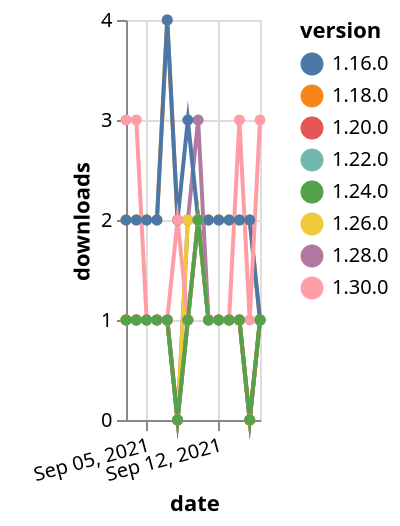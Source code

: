 {"$schema": "https://vega.github.io/schema/vega-lite/v5.json", "description": "A simple bar chart with embedded data.", "data": {"values": [{"date": "2021-09-03", "total": 2472, "delta": 2, "version": "1.18.0"}, {"date": "2021-09-04", "total": 2474, "delta": 2, "version": "1.18.0"}, {"date": "2021-09-05", "total": 2476, "delta": 2, "version": "1.18.0"}, {"date": "2021-09-06", "total": 2478, "delta": 2, "version": "1.18.0"}, {"date": "2021-09-07", "total": 2482, "delta": 4, "version": "1.18.0"}, {"date": "2021-09-08", "total": 2484, "delta": 2, "version": "1.18.0"}, {"date": "2021-09-09", "total": 2486, "delta": 2, "version": "1.18.0"}, {"date": "2021-09-10", "total": 2488, "delta": 2, "version": "1.18.0"}, {"date": "2021-09-11", "total": 2490, "delta": 2, "version": "1.18.0"}, {"date": "2021-09-12", "total": 2492, "delta": 2, "version": "1.18.0"}, {"date": "2021-09-13", "total": 2494, "delta": 2, "version": "1.18.0"}, {"date": "2021-09-14", "total": 2496, "delta": 2, "version": "1.18.0"}, {"date": "2021-09-15", "total": 2498, "delta": 2, "version": "1.18.0"}, {"date": "2021-09-16", "total": 2499, "delta": 1, "version": "1.18.0"}, {"date": "2021-09-03", "total": 192, "delta": 1, "version": "1.22.0"}, {"date": "2021-09-04", "total": 193, "delta": 1, "version": "1.22.0"}, {"date": "2021-09-05", "total": 194, "delta": 1, "version": "1.22.0"}, {"date": "2021-09-06", "total": 195, "delta": 1, "version": "1.22.0"}, {"date": "2021-09-07", "total": 196, "delta": 1, "version": "1.22.0"}, {"date": "2021-09-08", "total": 196, "delta": 0, "version": "1.22.0"}, {"date": "2021-09-09", "total": 197, "delta": 1, "version": "1.22.0"}, {"date": "2021-09-10", "total": 199, "delta": 2, "version": "1.22.0"}, {"date": "2021-09-11", "total": 200, "delta": 1, "version": "1.22.0"}, {"date": "2021-09-12", "total": 201, "delta": 1, "version": "1.22.0"}, {"date": "2021-09-13", "total": 202, "delta": 1, "version": "1.22.0"}, {"date": "2021-09-14", "total": 203, "delta": 1, "version": "1.22.0"}, {"date": "2021-09-15", "total": 203, "delta": 0, "version": "1.22.0"}, {"date": "2021-09-16", "total": 204, "delta": 1, "version": "1.22.0"}, {"date": "2021-09-03", "total": 295, "delta": 1, "version": "1.28.0"}, {"date": "2021-09-04", "total": 296, "delta": 1, "version": "1.28.0"}, {"date": "2021-09-05", "total": 297, "delta": 1, "version": "1.28.0"}, {"date": "2021-09-06", "total": 298, "delta": 1, "version": "1.28.0"}, {"date": "2021-09-07", "total": 299, "delta": 1, "version": "1.28.0"}, {"date": "2021-09-08", "total": 299, "delta": 0, "version": "1.28.0"}, {"date": "2021-09-09", "total": 301, "delta": 2, "version": "1.28.0"}, {"date": "2021-09-10", "total": 304, "delta": 3, "version": "1.28.0"}, {"date": "2021-09-11", "total": 305, "delta": 1, "version": "1.28.0"}, {"date": "2021-09-12", "total": 306, "delta": 1, "version": "1.28.0"}, {"date": "2021-09-13", "total": 307, "delta": 1, "version": "1.28.0"}, {"date": "2021-09-14", "total": 308, "delta": 1, "version": "1.28.0"}, {"date": "2021-09-15", "total": 308, "delta": 0, "version": "1.28.0"}, {"date": "2021-09-16", "total": 309, "delta": 1, "version": "1.28.0"}, {"date": "2021-09-03", "total": 164, "delta": 1, "version": "1.26.0"}, {"date": "2021-09-04", "total": 165, "delta": 1, "version": "1.26.0"}, {"date": "2021-09-05", "total": 166, "delta": 1, "version": "1.26.0"}, {"date": "2021-09-06", "total": 167, "delta": 1, "version": "1.26.0"}, {"date": "2021-09-07", "total": 168, "delta": 1, "version": "1.26.0"}, {"date": "2021-09-08", "total": 168, "delta": 0, "version": "1.26.0"}, {"date": "2021-09-09", "total": 170, "delta": 2, "version": "1.26.0"}, {"date": "2021-09-10", "total": 172, "delta": 2, "version": "1.26.0"}, {"date": "2021-09-11", "total": 173, "delta": 1, "version": "1.26.0"}, {"date": "2021-09-12", "total": 174, "delta": 1, "version": "1.26.0"}, {"date": "2021-09-13", "total": 175, "delta": 1, "version": "1.26.0"}, {"date": "2021-09-14", "total": 176, "delta": 1, "version": "1.26.0"}, {"date": "2021-09-15", "total": 176, "delta": 0, "version": "1.26.0"}, {"date": "2021-09-16", "total": 177, "delta": 1, "version": "1.26.0"}, {"date": "2021-09-03", "total": 303, "delta": 1, "version": "1.20.0"}, {"date": "2021-09-04", "total": 304, "delta": 1, "version": "1.20.0"}, {"date": "2021-09-05", "total": 305, "delta": 1, "version": "1.20.0"}, {"date": "2021-09-06", "total": 306, "delta": 1, "version": "1.20.0"}, {"date": "2021-09-07", "total": 307, "delta": 1, "version": "1.20.0"}, {"date": "2021-09-08", "total": 307, "delta": 0, "version": "1.20.0"}, {"date": "2021-09-09", "total": 308, "delta": 1, "version": "1.20.0"}, {"date": "2021-09-10", "total": 310, "delta": 2, "version": "1.20.0"}, {"date": "2021-09-11", "total": 311, "delta": 1, "version": "1.20.0"}, {"date": "2021-09-12", "total": 312, "delta": 1, "version": "1.20.0"}, {"date": "2021-09-13", "total": 313, "delta": 1, "version": "1.20.0"}, {"date": "2021-09-14", "total": 314, "delta": 1, "version": "1.20.0"}, {"date": "2021-09-15", "total": 314, "delta": 0, "version": "1.20.0"}, {"date": "2021-09-16", "total": 315, "delta": 1, "version": "1.20.0"}, {"date": "2021-09-03", "total": 2968, "delta": 2, "version": "1.16.0"}, {"date": "2021-09-04", "total": 2970, "delta": 2, "version": "1.16.0"}, {"date": "2021-09-05", "total": 2972, "delta": 2, "version": "1.16.0"}, {"date": "2021-09-06", "total": 2974, "delta": 2, "version": "1.16.0"}, {"date": "2021-09-07", "total": 2978, "delta": 4, "version": "1.16.0"}, {"date": "2021-09-08", "total": 2980, "delta": 2, "version": "1.16.0"}, {"date": "2021-09-09", "total": 2983, "delta": 3, "version": "1.16.0"}, {"date": "2021-09-10", "total": 2985, "delta": 2, "version": "1.16.0"}, {"date": "2021-09-11", "total": 2987, "delta": 2, "version": "1.16.0"}, {"date": "2021-09-12", "total": 2989, "delta": 2, "version": "1.16.0"}, {"date": "2021-09-13", "total": 2991, "delta": 2, "version": "1.16.0"}, {"date": "2021-09-14", "total": 2993, "delta": 2, "version": "1.16.0"}, {"date": "2021-09-15", "total": 2995, "delta": 2, "version": "1.16.0"}, {"date": "2021-09-16", "total": 2996, "delta": 1, "version": "1.16.0"}, {"date": "2021-09-03", "total": 157, "delta": 3, "version": "1.30.0"}, {"date": "2021-09-04", "total": 160, "delta": 3, "version": "1.30.0"}, {"date": "2021-09-05", "total": 161, "delta": 1, "version": "1.30.0"}, {"date": "2021-09-06", "total": 162, "delta": 1, "version": "1.30.0"}, {"date": "2021-09-07", "total": 163, "delta": 1, "version": "1.30.0"}, {"date": "2021-09-08", "total": 165, "delta": 2, "version": "1.30.0"}, {"date": "2021-09-09", "total": 166, "delta": 1, "version": "1.30.0"}, {"date": "2021-09-10", "total": 168, "delta": 2, "version": "1.30.0"}, {"date": "2021-09-11", "total": 169, "delta": 1, "version": "1.30.0"}, {"date": "2021-09-12", "total": 170, "delta": 1, "version": "1.30.0"}, {"date": "2021-09-13", "total": 171, "delta": 1, "version": "1.30.0"}, {"date": "2021-09-14", "total": 174, "delta": 3, "version": "1.30.0"}, {"date": "2021-09-15", "total": 175, "delta": 1, "version": "1.30.0"}, {"date": "2021-09-16", "total": 178, "delta": 3, "version": "1.30.0"}, {"date": "2021-09-03", "total": 206, "delta": 1, "version": "1.24.0"}, {"date": "2021-09-04", "total": 207, "delta": 1, "version": "1.24.0"}, {"date": "2021-09-05", "total": 208, "delta": 1, "version": "1.24.0"}, {"date": "2021-09-06", "total": 209, "delta": 1, "version": "1.24.0"}, {"date": "2021-09-07", "total": 210, "delta": 1, "version": "1.24.0"}, {"date": "2021-09-08", "total": 210, "delta": 0, "version": "1.24.0"}, {"date": "2021-09-09", "total": 211, "delta": 1, "version": "1.24.0"}, {"date": "2021-09-10", "total": 213, "delta": 2, "version": "1.24.0"}, {"date": "2021-09-11", "total": 214, "delta": 1, "version": "1.24.0"}, {"date": "2021-09-12", "total": 215, "delta": 1, "version": "1.24.0"}, {"date": "2021-09-13", "total": 216, "delta": 1, "version": "1.24.0"}, {"date": "2021-09-14", "total": 217, "delta": 1, "version": "1.24.0"}, {"date": "2021-09-15", "total": 217, "delta": 0, "version": "1.24.0"}, {"date": "2021-09-16", "total": 218, "delta": 1, "version": "1.24.0"}]}, "width": "container", "mark": {"type": "line", "point": {"filled": true}}, "encoding": {"x": {"field": "date", "type": "temporal", "timeUnit": "yearmonthdate", "title": "date", "axis": {"labelAngle": -15}}, "y": {"field": "delta", "type": "quantitative", "title": "downloads"}, "color": {"field": "version", "type": "nominal"}, "tooltip": {"field": "delta"}}}